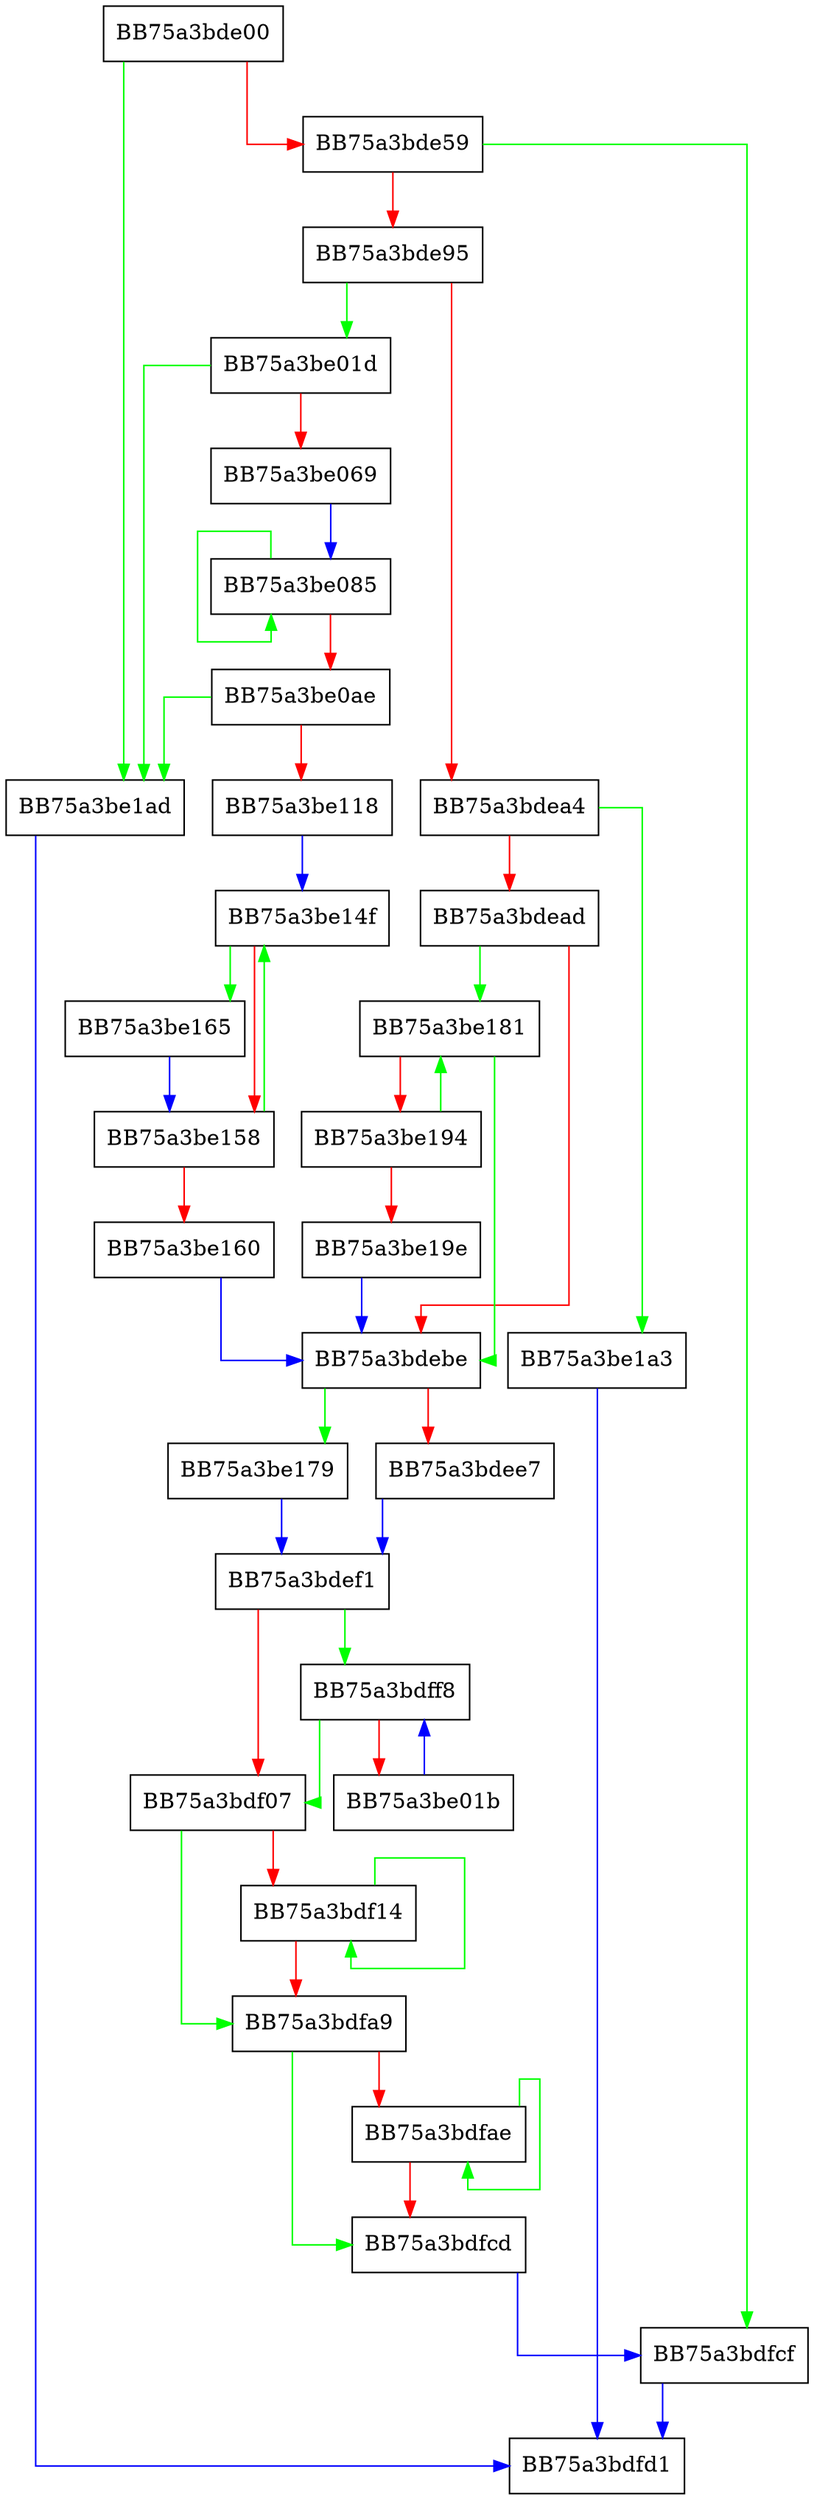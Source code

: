 digraph process_extended_param {
  node [shape="box"];
  graph [splines=ortho];
  BB75a3bde00 -> BB75a3be1ad [color="green"];
  BB75a3bde00 -> BB75a3bde59 [color="red"];
  BB75a3bde59 -> BB75a3bdfcf [color="green"];
  BB75a3bde59 -> BB75a3bde95 [color="red"];
  BB75a3bde95 -> BB75a3be01d [color="green"];
  BB75a3bde95 -> BB75a3bdea4 [color="red"];
  BB75a3bdea4 -> BB75a3be1a3 [color="green"];
  BB75a3bdea4 -> BB75a3bdead [color="red"];
  BB75a3bdead -> BB75a3be181 [color="green"];
  BB75a3bdead -> BB75a3bdebe [color="red"];
  BB75a3bdebe -> BB75a3be179 [color="green"];
  BB75a3bdebe -> BB75a3bdee7 [color="red"];
  BB75a3bdee7 -> BB75a3bdef1 [color="blue"];
  BB75a3bdef1 -> BB75a3bdff8 [color="green"];
  BB75a3bdef1 -> BB75a3bdf07 [color="red"];
  BB75a3bdf07 -> BB75a3bdfa9 [color="green"];
  BB75a3bdf07 -> BB75a3bdf14 [color="red"];
  BB75a3bdf14 -> BB75a3bdf14 [color="green"];
  BB75a3bdf14 -> BB75a3bdfa9 [color="red"];
  BB75a3bdfa9 -> BB75a3bdfcd [color="green"];
  BB75a3bdfa9 -> BB75a3bdfae [color="red"];
  BB75a3bdfae -> BB75a3bdfae [color="green"];
  BB75a3bdfae -> BB75a3bdfcd [color="red"];
  BB75a3bdfcd -> BB75a3bdfcf [color="blue"];
  BB75a3bdfcf -> BB75a3bdfd1 [color="blue"];
  BB75a3bdff8 -> BB75a3bdf07 [color="green"];
  BB75a3bdff8 -> BB75a3be01b [color="red"];
  BB75a3be01b -> BB75a3bdff8 [color="blue"];
  BB75a3be01d -> BB75a3be1ad [color="green"];
  BB75a3be01d -> BB75a3be069 [color="red"];
  BB75a3be069 -> BB75a3be085 [color="blue"];
  BB75a3be085 -> BB75a3be085 [color="green"];
  BB75a3be085 -> BB75a3be0ae [color="red"];
  BB75a3be0ae -> BB75a3be1ad [color="green"];
  BB75a3be0ae -> BB75a3be118 [color="red"];
  BB75a3be118 -> BB75a3be14f [color="blue"];
  BB75a3be14f -> BB75a3be165 [color="green"];
  BB75a3be14f -> BB75a3be158 [color="red"];
  BB75a3be158 -> BB75a3be14f [color="green"];
  BB75a3be158 -> BB75a3be160 [color="red"];
  BB75a3be160 -> BB75a3bdebe [color="blue"];
  BB75a3be165 -> BB75a3be158 [color="blue"];
  BB75a3be179 -> BB75a3bdef1 [color="blue"];
  BB75a3be181 -> BB75a3bdebe [color="green"];
  BB75a3be181 -> BB75a3be194 [color="red"];
  BB75a3be194 -> BB75a3be181 [color="green"];
  BB75a3be194 -> BB75a3be19e [color="red"];
  BB75a3be19e -> BB75a3bdebe [color="blue"];
  BB75a3be1a3 -> BB75a3bdfd1 [color="blue"];
  BB75a3be1ad -> BB75a3bdfd1 [color="blue"];
}